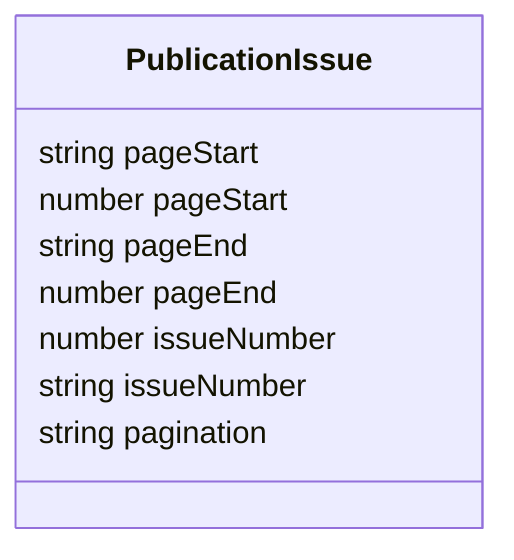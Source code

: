 classDiagram


class PublicationIssue {

  string pageStart
  number pageStart
  string pageEnd
  number pageEnd
  number issueNumber
  string issueNumber
  string pagination

 }